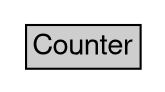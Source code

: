 digraph Counter {
	graph [bb="0,0,71,36",
		rankdir=LR
	];
	node [label="\N"];
	Counter	 [height=0.5,
		label=<<table BORDER="0" CELLBORDER="1" CELLSPACING="0"> <tr> <td BGCOLOR="#CECECE" HREF="/html/IODEFv2/Counter.html" TITLE="The Counter class summarizes multiple occurrences of an event or conveys counts or rates of various features. "><FONT FACE="Nimbus Sans L">Counter</FONT></td> </tr>" %</table>>,
		pos="35.5,18",
		shape=plaintext,
		width=0.98611];
}
